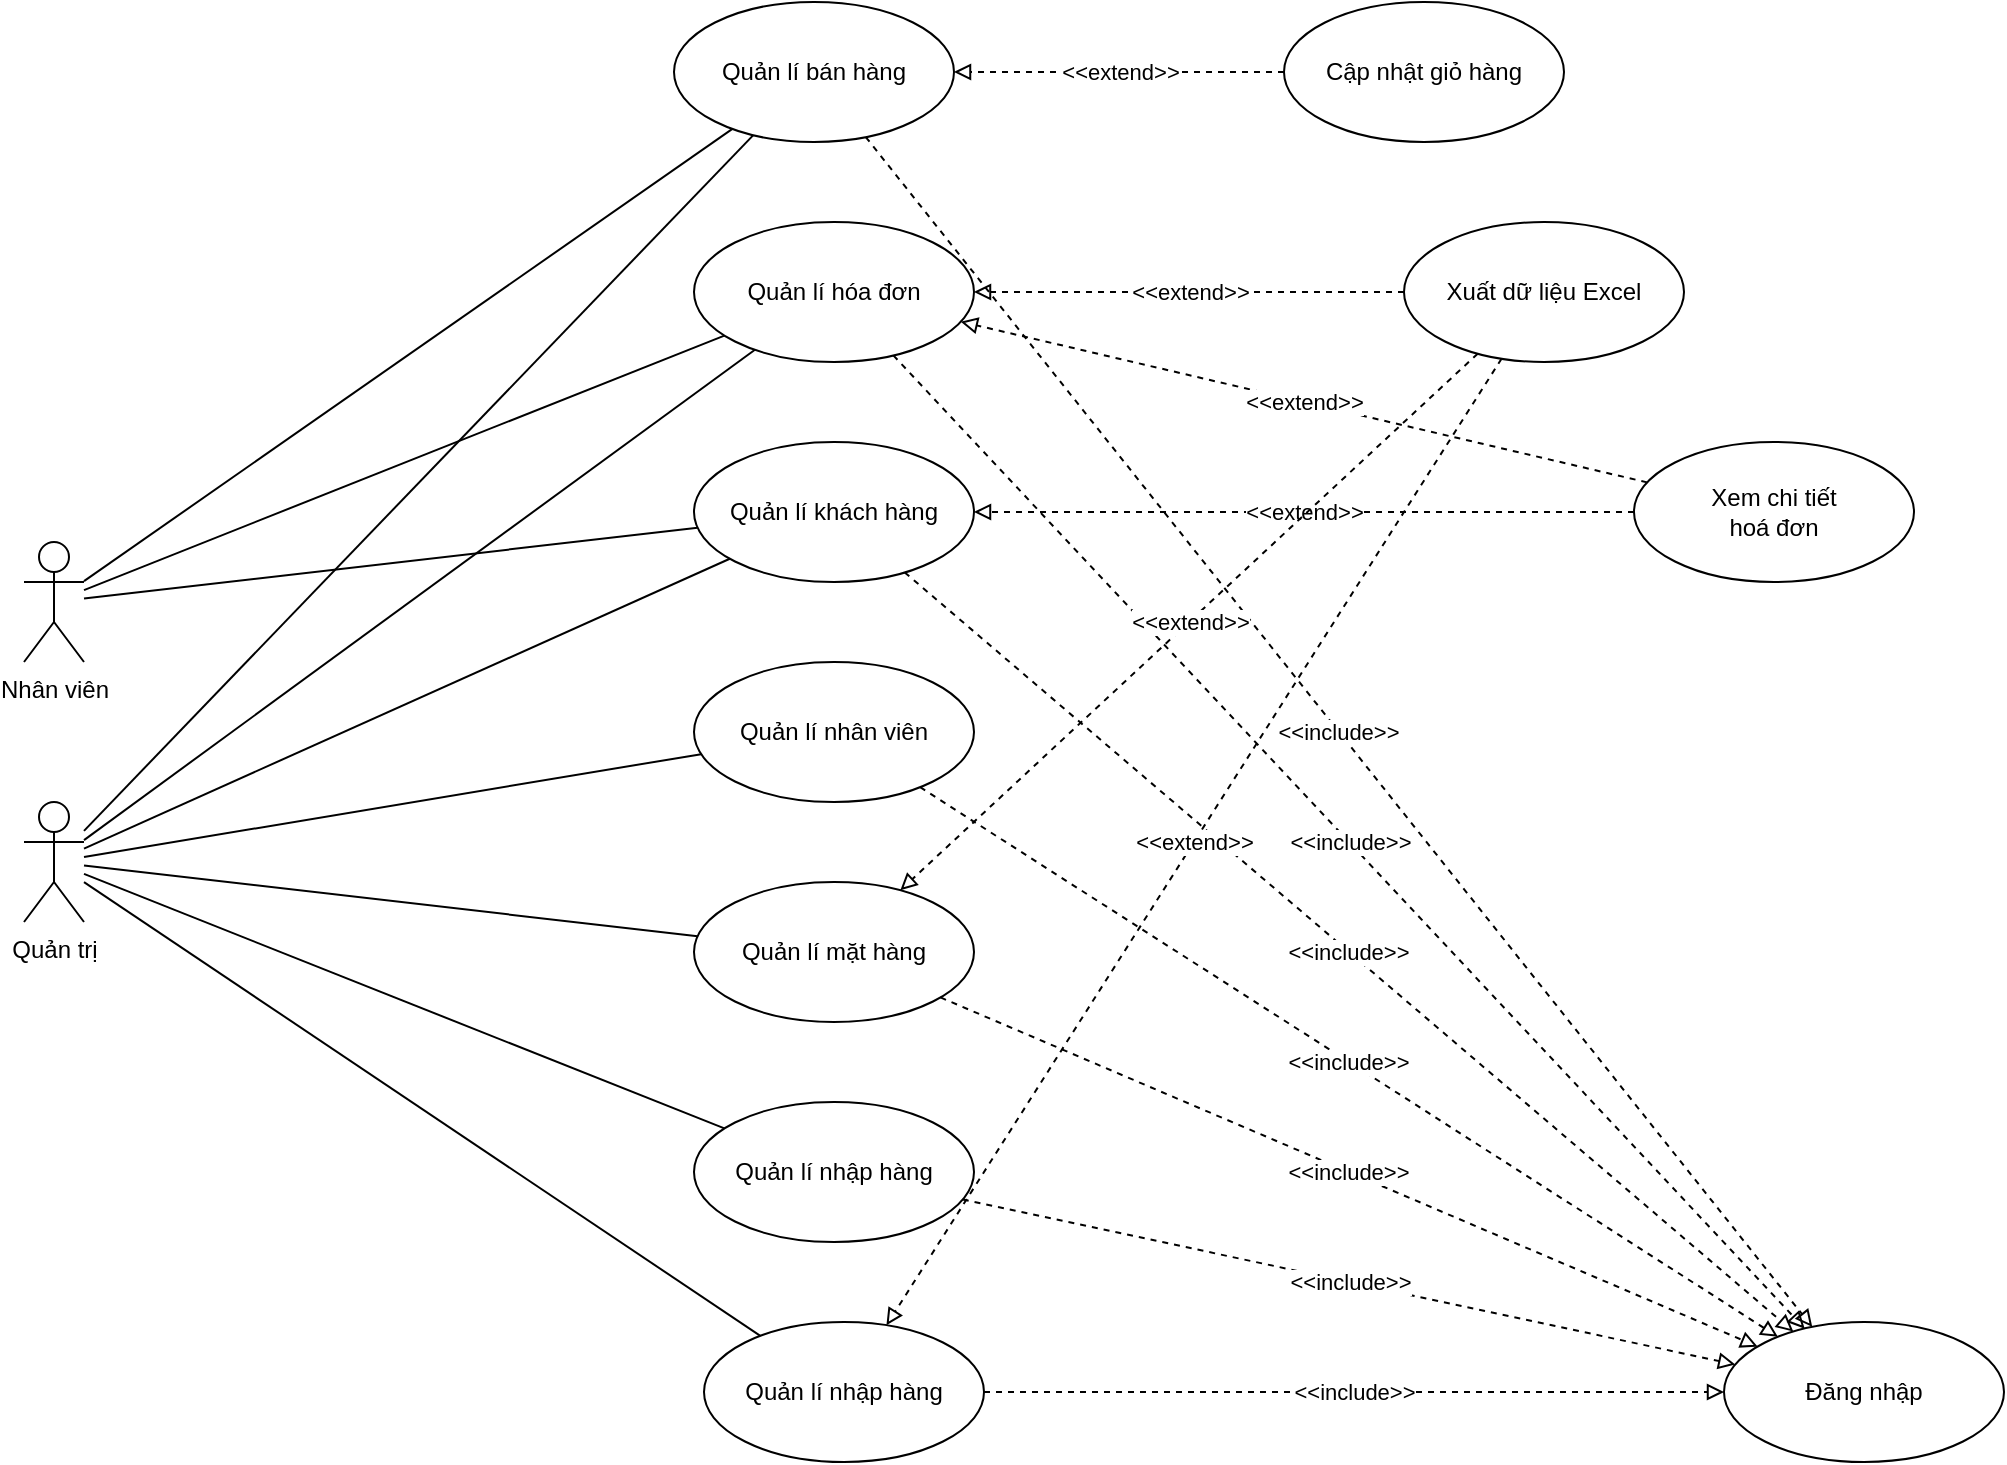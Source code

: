 <mxfile version="16.5.1" type="device"><diagram id="79WZ44psFP3O1qBwNITR" name="Page-1"><mxGraphModel dx="1102" dy="905" grid="1" gridSize="10" guides="1" tooltips="1" connect="1" arrows="1" fold="1" page="1" pageScale="1" pageWidth="850" pageHeight="1100" math="0" shadow="0"><root><mxCell id="0"/><mxCell id="1" parent="0"/><mxCell id="OwUHO917lWz2rGOe5c40-18" style="edgeStyle=none;rounded=0;orthogonalLoop=1;jettySize=auto;html=1;endArrow=none;endFill=0;startArrow=none;startFill=0;" parent="1" source="8lShWnSGF5YdsRSbw6SH-56" target="OwUHO917lWz2rGOe5c40-3" edge="1"><mxGeometry relative="1" as="geometry"/></mxCell><mxCell id="8lShWnSGF5YdsRSbw6SH-56" value="Nhân viên" style="shape=umlActor;verticalLabelPosition=bottom;verticalAlign=top;html=1;outlineConnect=0;" parent="1" vertex="1"><mxGeometry x="470" y="470" width="30" height="60" as="geometry"/></mxCell><mxCell id="OwUHO917lWz2rGOe5c40-1" value="Đăng nhập" style="ellipse;whiteSpace=wrap;html=1;" parent="1" vertex="1"><mxGeometry x="1320" y="860" width="140" height="70" as="geometry"/></mxCell><mxCell id="OwUHO917lWz2rGOe5c40-3" value="Quản lí&amp;nbsp;khách hàng" style="ellipse;whiteSpace=wrap;html=1;" parent="1" vertex="1"><mxGeometry x="805" y="420" width="140" height="70" as="geometry"/></mxCell><mxCell id="OwUHO917lWz2rGOe5c40-4" value="Quản lí&amp;nbsp;nhân viên" style="ellipse;whiteSpace=wrap;html=1;" parent="1" vertex="1"><mxGeometry x="805" y="530" width="140" height="70" as="geometry"/></mxCell><mxCell id="OwUHO917lWz2rGOe5c40-5" value="Quản lí&amp;nbsp;nhập hàng" style="ellipse;whiteSpace=wrap;html=1;" parent="1" vertex="1"><mxGeometry x="805" y="750" width="140" height="70" as="geometry"/></mxCell><mxCell id="OwUHO917lWz2rGOe5c40-10" value="&amp;lt;&amp;lt;include&amp;gt;&amp;gt;" style="rounded=0;orthogonalLoop=1;jettySize=auto;html=1;endArrow=block;endFill=0;dashed=1;" parent="1" source="OwUHO917lWz2rGOe5c40-6" target="OwUHO917lWz2rGOe5c40-1" edge="1"><mxGeometry relative="1" as="geometry"/></mxCell><mxCell id="OwUHO917lWz2rGOe5c40-6" value="Quản lí bán hàng" style="ellipse;whiteSpace=wrap;html=1;" parent="1" vertex="1"><mxGeometry x="795" y="200" width="140" height="70" as="geometry"/></mxCell><mxCell id="OwUHO917lWz2rGOe5c40-7" value="Quản lí&amp;nbsp;hóa đơn" style="ellipse;whiteSpace=wrap;html=1;" parent="1" vertex="1"><mxGeometry x="805" y="310" width="140" height="70" as="geometry"/></mxCell><mxCell id="OwUHO917lWz2rGOe5c40-8" value="Quản lí&amp;nbsp;mặt hàng" style="ellipse;whiteSpace=wrap;html=1;" parent="1" vertex="1"><mxGeometry x="805" y="640" width="140" height="70" as="geometry"/></mxCell><mxCell id="OwUHO917lWz2rGOe5c40-9" value="Quản lí&amp;nbsp;nhập hàng" style="ellipse;whiteSpace=wrap;html=1;" parent="1" vertex="1"><mxGeometry x="810" y="860" width="140" height="70" as="geometry"/></mxCell><mxCell id="OwUHO917lWz2rGOe5c40-11" value="&amp;lt;&amp;lt;include&amp;gt;&amp;gt;" style="rounded=0;orthogonalLoop=1;jettySize=auto;html=1;endArrow=block;endFill=0;dashed=1;" parent="1" source="OwUHO917lWz2rGOe5c40-7" target="OwUHO917lWz2rGOe5c40-1" edge="1"><mxGeometry relative="1" as="geometry"><mxPoint x="945.187" y="423.657" as="sourcePoint"/><mxPoint x="1264.79" y="651.351" as="targetPoint"/></mxGeometry></mxCell><mxCell id="OwUHO917lWz2rGOe5c40-12" value="&amp;lt;&amp;lt;include&amp;gt;&amp;gt;" style="rounded=0;orthogonalLoop=1;jettySize=auto;html=1;endArrow=block;endFill=0;dashed=1;" parent="1" source="OwUHO917lWz2rGOe5c40-3" target="OwUHO917lWz2rGOe5c40-1" edge="1"><mxGeometry relative="1" as="geometry"><mxPoint x="952.704" y="490.614" as="sourcePoint"/><mxPoint x="1257.323" y="654.373" as="targetPoint"/></mxGeometry></mxCell><mxCell id="OwUHO917lWz2rGOe5c40-13" value="&amp;lt;&amp;lt;include&amp;gt;&amp;gt;" style="rounded=0;orthogonalLoop=1;jettySize=auto;html=1;endArrow=block;endFill=0;dashed=1;" parent="1" source="OwUHO917lWz2rGOe5c40-4" target="OwUHO917lWz2rGOe5c40-1" edge="1"><mxGeometry relative="1" as="geometry"><mxPoint x="961.726" y="555.507" as="sourcePoint"/><mxPoint x="1248.327" y="659.456" as="targetPoint"/></mxGeometry></mxCell><mxCell id="OwUHO917lWz2rGOe5c40-14" value="&amp;lt;&amp;lt;include&amp;gt;&amp;gt;" style="rounded=0;orthogonalLoop=1;jettySize=auto;html=1;endArrow=block;endFill=0;dashed=1;" parent="1" source="OwUHO917lWz2rGOe5c40-8" target="OwUHO917lWz2rGOe5c40-1" edge="1"><mxGeometry relative="1" as="geometry"><mxPoint x="970.623" y="617.182" as="sourcePoint"/><mxPoint x="1239.457" y="667.711" as="targetPoint"/></mxGeometry></mxCell><mxCell id="OwUHO917lWz2rGOe5c40-15" value="&amp;lt;&amp;lt;include&amp;gt;&amp;gt;" style="rounded=0;orthogonalLoop=1;jettySize=auto;html=1;endArrow=block;endFill=0;dashed=1;" parent="1" source="OwUHO917lWz2rGOe5c40-5" target="OwUHO917lWz2rGOe5c40-1" edge="1"><mxGeometry relative="1" as="geometry"><mxPoint x="984.978" y="675.875" as="sourcePoint"/><mxPoint x="1235.023" y="679.103" as="targetPoint"/></mxGeometry></mxCell><mxCell id="OwUHO917lWz2rGOe5c40-16" value="&amp;lt;&amp;lt;include&amp;gt;&amp;gt;" style="rounded=0;orthogonalLoop=1;jettySize=auto;html=1;endArrow=block;endFill=0;dashed=1;" parent="1" source="OwUHO917lWz2rGOe5c40-9" target="OwUHO917lWz2rGOe5c40-1" edge="1"><mxGeometry relative="1" as="geometry"><mxPoint x="994.978" y="685.875" as="sourcePoint"/><mxPoint x="1245.023" y="689.103" as="targetPoint"/></mxGeometry></mxCell><mxCell id="OwUHO917lWz2rGOe5c40-20" style="edgeStyle=none;rounded=0;orthogonalLoop=1;jettySize=auto;html=1;endArrow=none;endFill=0;startArrow=none;startFill=0;" parent="1" source="OwUHO917lWz2rGOe5c40-26" target="OwUHO917lWz2rGOe5c40-8" edge="1"><mxGeometry relative="1" as="geometry"><mxPoint x="665" y="575" as="sourcePoint"/><mxPoint x="815" y="575" as="targetPoint"/></mxGeometry></mxCell><mxCell id="OwUHO917lWz2rGOe5c40-21" style="edgeStyle=none;rounded=0;orthogonalLoop=1;jettySize=auto;html=1;endArrow=none;endFill=0;startArrow=none;startFill=0;" parent="1" source="OwUHO917lWz2rGOe5c40-26" target="OwUHO917lWz2rGOe5c40-4" edge="1"><mxGeometry relative="1" as="geometry"><mxPoint x="665" y="582.021" as="sourcePoint"/><mxPoint x="833.899" y="661.08" as="targetPoint"/></mxGeometry></mxCell><mxCell id="OwUHO917lWz2rGOe5c40-22" style="edgeStyle=none;rounded=0;orthogonalLoop=1;jettySize=auto;html=1;endArrow=none;endFill=0;startArrow=none;startFill=0;" parent="1" source="8lShWnSGF5YdsRSbw6SH-56" target="OwUHO917lWz2rGOe5c40-7" edge="1"><mxGeometry relative="1" as="geometry"><mxPoint x="665" y="567.979" as="sourcePoint"/><mxPoint x="833.899" y="488.92" as="targetPoint"/></mxGeometry></mxCell><mxCell id="OwUHO917lWz2rGOe5c40-23" style="edgeStyle=none;rounded=0;orthogonalLoop=1;jettySize=auto;html=1;endArrow=none;endFill=0;startArrow=none;startFill=0;" parent="1" source="OwUHO917lWz2rGOe5c40-26" target="OwUHO917lWz2rGOe5c40-5" edge="1"><mxGeometry relative="1" as="geometry"><mxPoint x="665" y="582.021" as="sourcePoint"/><mxPoint x="833.899" y="661.08" as="targetPoint"/></mxGeometry></mxCell><mxCell id="OwUHO917lWz2rGOe5c40-24" style="edgeStyle=none;rounded=0;orthogonalLoop=1;jettySize=auto;html=1;endArrow=none;endFill=0;startArrow=none;startFill=0;" parent="1" source="OwUHO917lWz2rGOe5c40-26" target="OwUHO917lWz2rGOe5c40-9" edge="1"><mxGeometry relative="1" as="geometry"><mxPoint x="675" y="592.021" as="sourcePoint"/><mxPoint x="843.899" y="671.08" as="targetPoint"/></mxGeometry></mxCell><mxCell id="OwUHO917lWz2rGOe5c40-25" style="edgeStyle=none;rounded=0;orthogonalLoop=1;jettySize=auto;html=1;endArrow=none;endFill=0;startArrow=none;startFill=0;" parent="1" source="8lShWnSGF5YdsRSbw6SH-56" target="OwUHO917lWz2rGOe5c40-6" edge="1"><mxGeometry relative="1" as="geometry"><mxPoint x="665" y="560.964" as="sourcePoint"/><mxPoint x="852.1" y="385.893" as="targetPoint"/></mxGeometry></mxCell><mxCell id="OwUHO917lWz2rGOe5c40-26" value="Quản trị" style="shape=umlActor;verticalLabelPosition=bottom;verticalAlign=top;html=1;outlineConnect=0;" parent="1" vertex="1"><mxGeometry x="470" y="600" width="30" height="60" as="geometry"/></mxCell><mxCell id="OwUHO917lWz2rGOe5c40-29" style="edgeStyle=none;rounded=0;orthogonalLoop=1;jettySize=auto;html=1;endArrow=none;endFill=0;startArrow=none;startFill=0;" parent="1" source="OwUHO917lWz2rGOe5c40-26" target="OwUHO917lWz2rGOe5c40-3" edge="1"><mxGeometry relative="1" as="geometry"><mxPoint x="510" y="637.495" as="sourcePoint"/><mxPoint x="818.533" y="585.979" as="targetPoint"/></mxGeometry></mxCell><mxCell id="OwUHO917lWz2rGOe5c40-30" style="edgeStyle=none;rounded=0;orthogonalLoop=1;jettySize=auto;html=1;endArrow=none;endFill=0;startArrow=none;startFill=0;" parent="1" source="OwUHO917lWz2rGOe5c40-26" target="OwUHO917lWz2rGOe5c40-7" edge="1"><mxGeometry relative="1" as="geometry"><mxPoint x="510" y="633.269" as="sourcePoint"/><mxPoint x="832.9" y="488.375" as="targetPoint"/></mxGeometry></mxCell><mxCell id="OwUHO917lWz2rGOe5c40-31" style="edgeStyle=none;rounded=0;orthogonalLoop=1;jettySize=auto;html=1;endArrow=none;endFill=0;startArrow=none;startFill=0;" parent="1" source="OwUHO917lWz2rGOe5c40-26" target="OwUHO917lWz2rGOe5c40-6" edge="1"><mxGeometry relative="1" as="geometry"><mxPoint x="510" y="629.037" as="sourcePoint"/><mxPoint x="845.44" y="383.875" as="targetPoint"/></mxGeometry></mxCell><mxCell id="eFkgXkCFkIjGhY5Ocx8p-1" value="Cập nhật giỏ hàng" style="ellipse;whiteSpace=wrap;html=1;" parent="1" vertex="1"><mxGeometry x="1100" y="200" width="140" height="70" as="geometry"/></mxCell><mxCell id="eFkgXkCFkIjGhY5Ocx8p-2" value="&amp;lt;&amp;lt;extend&amp;gt;&amp;gt;" style="rounded=0;orthogonalLoop=1;jettySize=auto;html=1;endArrow=block;endFill=0;dashed=1;" parent="1" source="eFkgXkCFkIjGhY5Ocx8p-1" target="OwUHO917lWz2rGOe5c40-6" edge="1"><mxGeometry relative="1" as="geometry"><mxPoint x="913.218" y="274.323" as="sourcePoint"/><mxPoint x="1266.788" y="545.675" as="targetPoint"/></mxGeometry></mxCell><mxCell id="eFkgXkCFkIjGhY5Ocx8p-3" value="Xuất dữ liệu Excel" style="ellipse;whiteSpace=wrap;html=1;" parent="1" vertex="1"><mxGeometry x="1160" y="310" width="140" height="70" as="geometry"/></mxCell><mxCell id="eFkgXkCFkIjGhY5Ocx8p-4" value="&amp;lt;&amp;lt;extend&amp;gt;&amp;gt;" style="rounded=0;orthogonalLoop=1;jettySize=auto;html=1;endArrow=block;endFill=0;dashed=1;" parent="1" source="eFkgXkCFkIjGhY5Ocx8p-3" target="OwUHO917lWz2rGOe5c40-7" edge="1"><mxGeometry relative="1" as="geometry"><mxPoint x="1084.214" y="206.961" as="sourcePoint"/><mxPoint x="940.786" y="233.039" as="targetPoint"/></mxGeometry></mxCell><mxCell id="eFkgXkCFkIjGhY5Ocx8p-7" value="Xem chi tiết &lt;br&gt;hoá đơn" style="ellipse;whiteSpace=wrap;html=1;" parent="1" vertex="1"><mxGeometry x="1275" y="420" width="140" height="70" as="geometry"/></mxCell><mxCell id="eFkgXkCFkIjGhY5Ocx8p-8" value="&amp;lt;&amp;lt;extend&amp;gt;&amp;gt;" style="rounded=0;orthogonalLoop=1;jettySize=auto;html=1;endArrow=block;endFill=0;dashed=1;" parent="1" source="eFkgXkCFkIjGhY5Ocx8p-7" target="OwUHO917lWz2rGOe5c40-7" edge="1"><mxGeometry relative="1" as="geometry"><mxPoint x="1134.508" y="307.357" as="sourcePoint"/><mxPoint x="950.391" y="342.51" as="targetPoint"/></mxGeometry></mxCell><mxCell id="eFkgXkCFkIjGhY5Ocx8p-9" value="&amp;lt;&amp;lt;extend&amp;gt;&amp;gt;" style="rounded=0;orthogonalLoop=1;jettySize=auto;html=1;endArrow=block;endFill=0;dashed=1;" parent="1" source="eFkgXkCFkIjGhY5Ocx8p-7" target="OwUHO917lWz2rGOe5c40-3" edge="1"><mxGeometry relative="1" as="geometry"><mxPoint x="1184.521" y="412.626" as="sourcePoint"/><mxPoint x="950.421" y="367.451" as="targetPoint"/></mxGeometry></mxCell><mxCell id="eFkgXkCFkIjGhY5Ocx8p-12" value="&amp;lt;&amp;lt;extend&amp;gt;&amp;gt;" style="rounded=0;orthogonalLoop=1;jettySize=auto;html=1;endArrow=block;endFill=0;dashed=1;" parent="1" source="eFkgXkCFkIjGhY5Ocx8p-3" target="OwUHO917lWz2rGOe5c40-8" edge="1"><mxGeometry relative="1" as="geometry"><mxPoint x="1153.948" y="306.588" as="sourcePoint"/><mxPoint x="950.88" y="343.169" as="targetPoint"/></mxGeometry></mxCell><mxCell id="eFkgXkCFkIjGhY5Ocx8p-13" value="&amp;lt;&amp;lt;extend&amp;gt;&amp;gt;" style="rounded=0;orthogonalLoop=1;jettySize=auto;html=1;endArrow=block;endFill=0;dashed=1;" parent="1" source="eFkgXkCFkIjGhY5Ocx8p-3" target="OwUHO917lWz2rGOe5c40-9" edge="1"><mxGeometry relative="1" as="geometry"><mxPoint x="1192.387" y="327.162" as="sourcePoint"/><mxPoint x="912.598" y="652.835" as="targetPoint"/></mxGeometry></mxCell></root></mxGraphModel></diagram></mxfile>